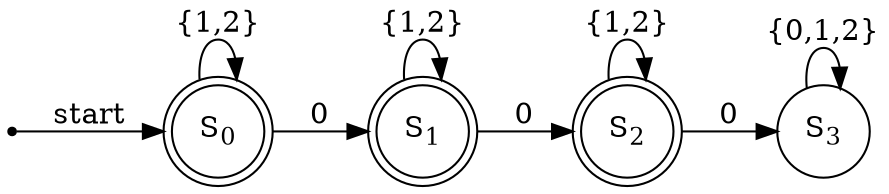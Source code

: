 digraph A {
  rankdir = LR;
  size    = "8,5";

  node[shape = point];        start;
  node[shape = doublecircle]; S0 [label = <S<SUB>0</SUB>>];
  node[shape = doublecircle]; S1 [label = <S<SUB>1</SUB>>];
  node[shape = doublecircle]; S2 [label = <S<SUB>2</SUB>>];
  node[shape = circle];       S3 [label = <S<SUB>3</SUB>>];

  start -> S0 [label = "start"];

  S0    -> S1 [label = "0"];
  S0    -> S0 [label = "{1,2}"];

  S1    -> S2 [label = "0"];
  S1    -> S1 [label = "{1,2}"];

  S2    -> S3 [label = "0"];
  S2    -> S2 [label = "{1,2}"];

  S3    -> S3 [label = "{0,1,2}"];
}